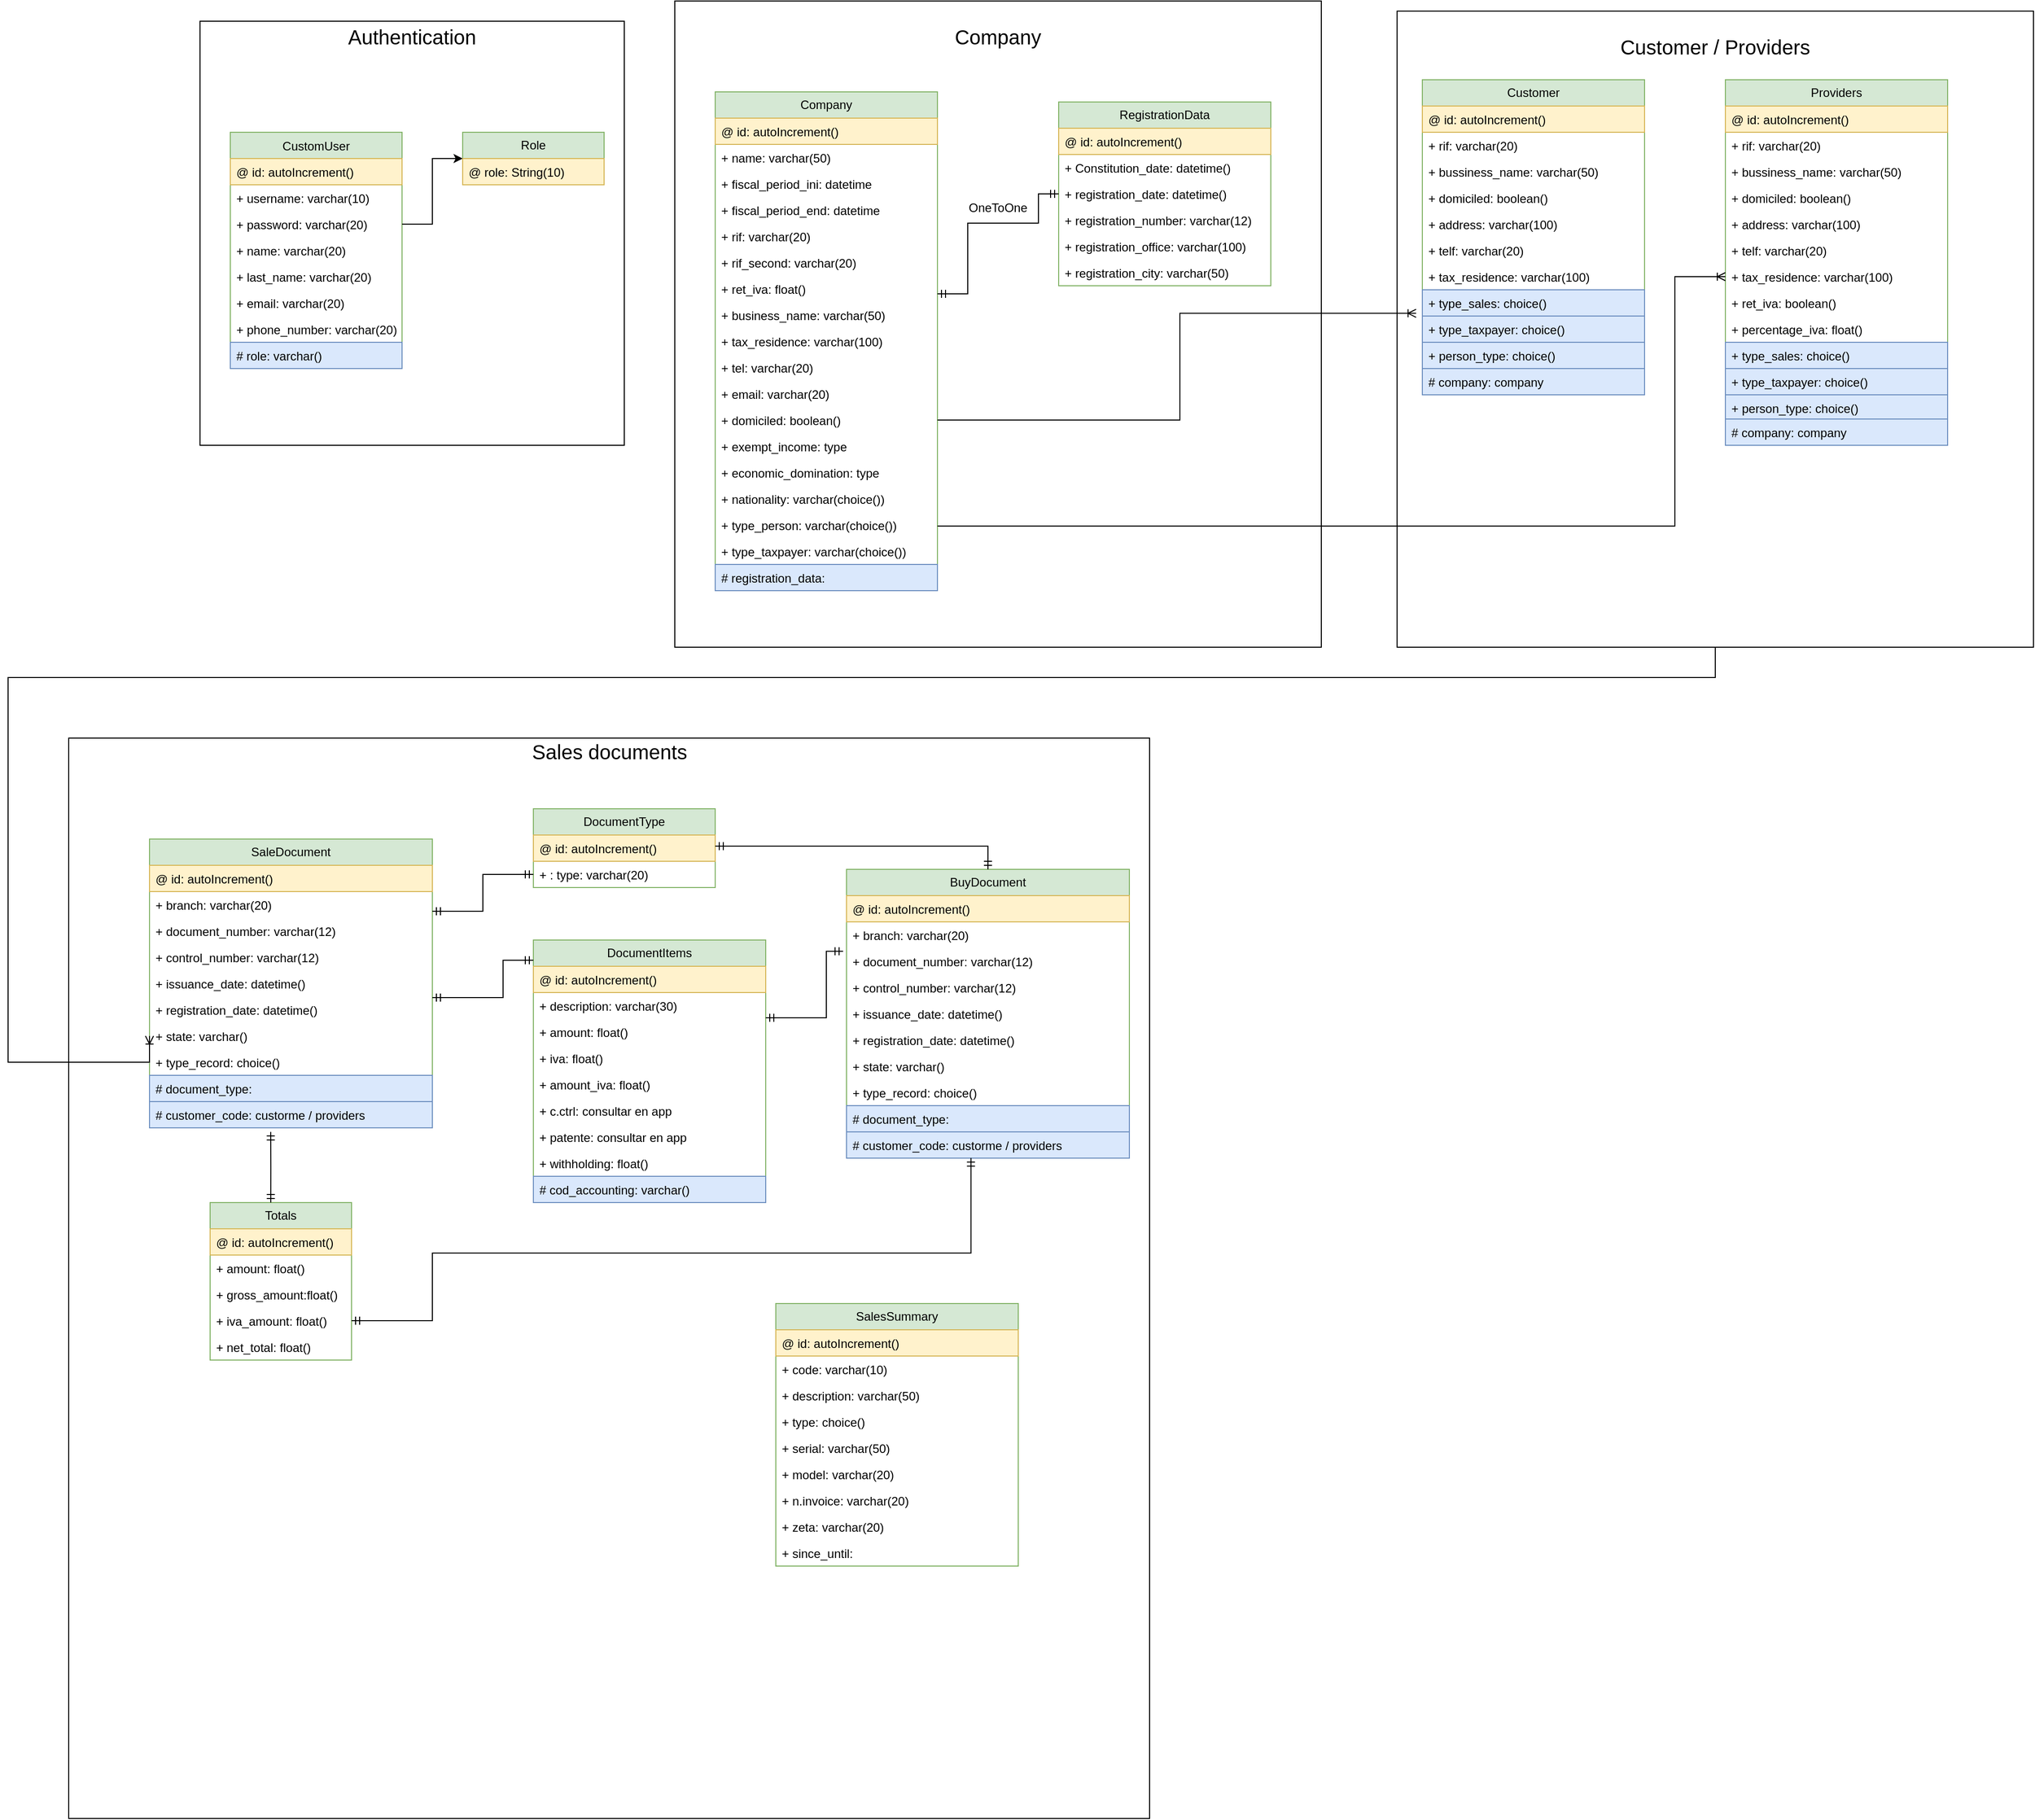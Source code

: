 <mxfile version="21.0.10" type="github">
  <diagram name="Página-1" id="oyr48hVxfsf2USA6J1Er">
    <mxGraphModel dx="3134" dy="1819" grid="1" gridSize="10" guides="1" tooltips="1" connect="1" arrows="1" fold="1" page="1" pageScale="1" pageWidth="1920" pageHeight="1200" math="0" shadow="0">
      <root>
        <mxCell id="0" />
        <mxCell id="1" parent="0" />
        <mxCell id="Hb3Jc71vQll2scaf4FI3-3" value="" style="whiteSpace=wrap;html=1;aspect=fixed;fillColor=none;" vertex="1" parent="1">
          <mxGeometry x="-110" y="-460" width="1070" height="1070" as="geometry" />
        </mxCell>
        <mxCell id="Sdwt9xM7wRWtMo3GWOlH-35" value="" style="whiteSpace=wrap;html=1;aspect=fixed;fillColor=none;" parent="1" vertex="1">
          <mxGeometry x="1205" y="-1180" width="630" height="630" as="geometry" />
        </mxCell>
        <mxCell id="hQVyDR556PpDulF2tMrH-12" value="" style="whiteSpace=wrap;html=1;aspect=fixed;fillColor=none;" parent="1" vertex="1">
          <mxGeometry x="20" y="-1170" width="420" height="420" as="geometry" />
        </mxCell>
        <mxCell id="Sdwt9xM7wRWtMo3GWOlH-4" value="" style="whiteSpace=wrap;html=1;aspect=fixed;fillColor=none;" parent="1" vertex="1">
          <mxGeometry x="490" y="-1190" width="640" height="640" as="geometry" />
        </mxCell>
        <mxCell id="1lsHLtuf-3C-XjcvpTAW-1" value="CustomUser" style="swimlane;fontStyle=0;childLayout=stackLayout;horizontal=1;startSize=26;fillColor=#d5e8d4;horizontalStack=0;resizeParent=1;resizeParentMax=0;resizeLast=0;collapsible=1;marginBottom=0;strokeColor=#82b366;" parent="1" vertex="1">
          <mxGeometry x="50" y="-1060" width="170" height="234" as="geometry" />
        </mxCell>
        <mxCell id="1lsHLtuf-3C-XjcvpTAW-2" value="@ id: autoIncrement()" style="text;strokeColor=#d6b656;fillColor=#fff2cc;align=left;verticalAlign=top;spacingLeft=4;spacingRight=4;overflow=hidden;rotatable=0;points=[[0,0.5],[1,0.5]];portConstraint=eastwest;" parent="1lsHLtuf-3C-XjcvpTAW-1" vertex="1">
          <mxGeometry y="26" width="170" height="26" as="geometry" />
        </mxCell>
        <mxCell id="Sdwt9xM7wRWtMo3GWOlH-49" value="+ username: varchar(10)" style="text;align=left;verticalAlign=top;spacingLeft=4;spacingRight=4;overflow=hidden;rotatable=0;points=[[0,0.5],[1,0.5]];portConstraint=eastwest;" parent="1lsHLtuf-3C-XjcvpTAW-1" vertex="1">
          <mxGeometry y="52" width="170" height="26" as="geometry" />
        </mxCell>
        <mxCell id="1lsHLtuf-3C-XjcvpTAW-3" value="+ password: varchar(20)" style="text;strokeColor=none;fillColor=none;align=left;verticalAlign=top;spacingLeft=4;spacingRight=4;overflow=hidden;rotatable=0;points=[[0,0.5],[1,0.5]];portConstraint=eastwest;" parent="1lsHLtuf-3C-XjcvpTAW-1" vertex="1">
          <mxGeometry y="78" width="170" height="26" as="geometry" />
        </mxCell>
        <mxCell id="1lsHLtuf-3C-XjcvpTAW-4" value="+ name: varchar(20)&#xa;" style="text;strokeColor=none;fillColor=none;align=left;verticalAlign=top;spacingLeft=4;spacingRight=4;overflow=hidden;rotatable=0;points=[[0,0.5],[1,0.5]];portConstraint=eastwest;" parent="1lsHLtuf-3C-XjcvpTAW-1" vertex="1">
          <mxGeometry y="104" width="170" height="26" as="geometry" />
        </mxCell>
        <mxCell id="hQVyDR556PpDulF2tMrH-1" value="+ last_name: varchar(20)&#xa;" style="text;strokeColor=none;fillColor=none;align=left;verticalAlign=top;spacingLeft=4;spacingRight=4;overflow=hidden;rotatable=0;points=[[0,0.5],[1,0.5]];portConstraint=eastwest;" parent="1lsHLtuf-3C-XjcvpTAW-1" vertex="1">
          <mxGeometry y="130" width="170" height="26" as="geometry" />
        </mxCell>
        <mxCell id="hQVyDR556PpDulF2tMrH-2" value="+ email: varchar(20)&#xa;" style="text;strokeColor=none;fillColor=none;align=left;verticalAlign=top;spacingLeft=4;spacingRight=4;overflow=hidden;rotatable=0;points=[[0,0.5],[1,0.5]];portConstraint=eastwest;" parent="1lsHLtuf-3C-XjcvpTAW-1" vertex="1">
          <mxGeometry y="156" width="170" height="26" as="geometry" />
        </mxCell>
        <mxCell id="Hb3Jc71vQll2scaf4FI3-17" value="+ phone_number: varchar(20)&#xa;" style="text;strokeColor=none;fillColor=none;align=left;verticalAlign=top;spacingLeft=4;spacingRight=4;overflow=hidden;rotatable=0;points=[[0,0.5],[1,0.5]];portConstraint=eastwest;" vertex="1" parent="1lsHLtuf-3C-XjcvpTAW-1">
          <mxGeometry y="182" width="170" height="26" as="geometry" />
        </mxCell>
        <mxCell id="hQVyDR556PpDulF2tMrH-11" value="# role: varchar()" style="text;strokeColor=#6c8ebf;fillColor=#dae8fc;align=left;verticalAlign=top;spacingLeft=4;spacingRight=4;overflow=hidden;rotatable=0;points=[[0,0.5],[1,0.5]];portConstraint=eastwest;" parent="1lsHLtuf-3C-XjcvpTAW-1" vertex="1">
          <mxGeometry y="208" width="170" height="26" as="geometry" />
        </mxCell>
        <mxCell id="hQVyDR556PpDulF2tMrH-3" value="Role" style="swimlane;fontStyle=0;childLayout=stackLayout;horizontal=1;startSize=26;fillColor=#d5e8d4;horizontalStack=0;resizeParent=1;resizeParentMax=0;resizeLast=0;collapsible=1;marginBottom=0;whiteSpace=wrap;html=1;strokeColor=#82b366;" parent="1" vertex="1">
          <mxGeometry x="280" y="-1060" width="140" height="52" as="geometry" />
        </mxCell>
        <mxCell id="hQVyDR556PpDulF2tMrH-4" value="@ role: String(10)" style="text;strokeColor=#d6b656;fillColor=#fff2cc;align=left;verticalAlign=top;spacingLeft=4;spacingRight=4;overflow=hidden;rotatable=0;points=[[0,0.5],[1,0.5]];portConstraint=eastwest;whiteSpace=wrap;html=1;" parent="hQVyDR556PpDulF2tMrH-3" vertex="1">
          <mxGeometry y="26" width="140" height="26" as="geometry" />
        </mxCell>
        <mxCell id="hQVyDR556PpDulF2tMrH-10" style="edgeStyle=orthogonalEdgeStyle;rounded=0;orthogonalLoop=1;jettySize=auto;html=1;exitX=1;exitY=0.5;exitDx=0;exitDy=0;entryX=0;entryY=0.5;entryDx=0;entryDy=0;" parent="1" source="1lsHLtuf-3C-XjcvpTAW-3" target="hQVyDR556PpDulF2tMrH-3" edge="1">
          <mxGeometry relative="1" as="geometry" />
        </mxCell>
        <mxCell id="hQVyDR556PpDulF2tMrH-13" value="Authentication" style="text;html=1;strokeColor=none;fillColor=none;align=center;verticalAlign=middle;whiteSpace=wrap;rounded=0;fontSize=20;" parent="1" vertex="1">
          <mxGeometry x="200" y="-1170" width="60" height="30" as="geometry" />
        </mxCell>
        <mxCell id="hQVyDR556PpDulF2tMrH-14" value="Company" style="swimlane;fontStyle=0;childLayout=stackLayout;horizontal=1;startSize=26;fillColor=#d5e8d4;horizontalStack=0;resizeParent=1;resizeParentMax=0;resizeLast=0;collapsible=1;marginBottom=0;whiteSpace=wrap;html=1;strokeColor=#82b366;" parent="1" vertex="1">
          <mxGeometry x="530" y="-1100" width="220" height="494" as="geometry" />
        </mxCell>
        <mxCell id="hQVyDR556PpDulF2tMrH-15" value="@ id: autoIncrement()" style="text;strokeColor=#d6b656;fillColor=#fff2cc;align=left;verticalAlign=top;spacingLeft=4;spacingRight=4;overflow=hidden;rotatable=0;points=[[0,0.5],[1,0.5]];portConstraint=eastwest;whiteSpace=wrap;html=1;" parent="hQVyDR556PpDulF2tMrH-14" vertex="1">
          <mxGeometry y="26" width="220" height="26" as="geometry" />
        </mxCell>
        <mxCell id="hQVyDR556PpDulF2tMrH-16" value="+ name:&amp;nbsp;varchar(50)" style="text;strokeColor=none;fillColor=none;align=left;verticalAlign=top;spacingLeft=4;spacingRight=4;overflow=hidden;rotatable=0;points=[[0,0.5],[1,0.5]];portConstraint=eastwest;whiteSpace=wrap;html=1;" parent="hQVyDR556PpDulF2tMrH-14" vertex="1">
          <mxGeometry y="52" width="220" height="26" as="geometry" />
        </mxCell>
        <mxCell id="hQVyDR556PpDulF2tMrH-17" value="+ fiscal_period_ini: datetime" style="text;strokeColor=none;fillColor=none;align=left;verticalAlign=top;spacingLeft=4;spacingRight=4;overflow=hidden;rotatable=0;points=[[0,0.5],[1,0.5]];portConstraint=eastwest;whiteSpace=wrap;html=1;" parent="hQVyDR556PpDulF2tMrH-14" vertex="1">
          <mxGeometry y="78" width="220" height="26" as="geometry" />
        </mxCell>
        <mxCell id="hQVyDR556PpDulF2tMrH-18" value="+ fiscal_period_end: datetime" style="text;strokeColor=none;fillColor=none;align=left;verticalAlign=top;spacingLeft=4;spacingRight=4;overflow=hidden;rotatable=0;points=[[0,0.5],[1,0.5]];portConstraint=eastwest;whiteSpace=wrap;html=1;" parent="hQVyDR556PpDulF2tMrH-14" vertex="1">
          <mxGeometry y="104" width="220" height="26" as="geometry" />
        </mxCell>
        <mxCell id="hQVyDR556PpDulF2tMrH-19" value="+ rif:&amp;nbsp;varchar(20)" style="text;strokeColor=none;fillColor=none;align=left;verticalAlign=top;spacingLeft=4;spacingRight=4;overflow=hidden;rotatable=0;points=[[0,0.5],[1,0.5]];portConstraint=eastwest;whiteSpace=wrap;html=1;" parent="hQVyDR556PpDulF2tMrH-14" vertex="1">
          <mxGeometry y="130" width="220" height="26" as="geometry" />
        </mxCell>
        <mxCell id="hQVyDR556PpDulF2tMrH-20" value="+ rif_second:&amp;nbsp;varchar(20)" style="text;strokeColor=none;fillColor=none;align=left;verticalAlign=top;spacingLeft=4;spacingRight=4;overflow=hidden;rotatable=0;points=[[0,0.5],[1,0.5]];portConstraint=eastwest;whiteSpace=wrap;html=1;" parent="hQVyDR556PpDulF2tMrH-14" vertex="1">
          <mxGeometry y="156" width="220" height="26" as="geometry" />
        </mxCell>
        <mxCell id="hQVyDR556PpDulF2tMrH-23" value="+ ret_iva: float()" style="text;strokeColor=none;fillColor=none;align=left;verticalAlign=top;spacingLeft=4;spacingRight=4;overflow=hidden;rotatable=0;points=[[0,0.5],[1,0.5]];portConstraint=eastwest;whiteSpace=wrap;html=1;" parent="hQVyDR556PpDulF2tMrH-14" vertex="1">
          <mxGeometry y="182" width="220" height="26" as="geometry" />
        </mxCell>
        <mxCell id="hQVyDR556PpDulF2tMrH-24" value="+ business_name:&amp;nbsp;varchar(50)" style="text;strokeColor=none;fillColor=none;align=left;verticalAlign=top;spacingLeft=4;spacingRight=4;overflow=hidden;rotatable=0;points=[[0,0.5],[1,0.5]];portConstraint=eastwest;whiteSpace=wrap;html=1;" parent="hQVyDR556PpDulF2tMrH-14" vertex="1">
          <mxGeometry y="208" width="220" height="26" as="geometry" />
        </mxCell>
        <mxCell id="hQVyDR556PpDulF2tMrH-25" value="+ tax_residence:&amp;nbsp;varchar(100)" style="text;strokeColor=none;fillColor=none;align=left;verticalAlign=top;spacingLeft=4;spacingRight=4;overflow=hidden;rotatable=0;points=[[0,0.5],[1,0.5]];portConstraint=eastwest;whiteSpace=wrap;html=1;" parent="hQVyDR556PpDulF2tMrH-14" vertex="1">
          <mxGeometry y="234" width="220" height="26" as="geometry" />
        </mxCell>
        <mxCell id="hQVyDR556PpDulF2tMrH-26" value="+ tel:&amp;nbsp;varchar(20)" style="text;strokeColor=none;fillColor=none;align=left;verticalAlign=top;spacingLeft=4;spacingRight=4;overflow=hidden;rotatable=0;points=[[0,0.5],[1,0.5]];portConstraint=eastwest;whiteSpace=wrap;html=1;" parent="hQVyDR556PpDulF2tMrH-14" vertex="1">
          <mxGeometry y="260" width="220" height="26" as="geometry" />
        </mxCell>
        <mxCell id="hQVyDR556PpDulF2tMrH-27" value="+ email:&amp;nbsp;varchar(20)" style="text;strokeColor=none;fillColor=none;align=left;verticalAlign=top;spacingLeft=4;spacingRight=4;overflow=hidden;rotatable=0;points=[[0,0.5],[1,0.5]];portConstraint=eastwest;whiteSpace=wrap;html=1;" parent="hQVyDR556PpDulF2tMrH-14" vertex="1">
          <mxGeometry y="286" width="220" height="26" as="geometry" />
        </mxCell>
        <mxCell id="hQVyDR556PpDulF2tMrH-28" value="+ domiciled: boolean()" style="text;strokeColor=none;fillColor=none;align=left;verticalAlign=top;spacingLeft=4;spacingRight=4;overflow=hidden;rotatable=0;points=[[0,0.5],[1,0.5]];portConstraint=eastwest;whiteSpace=wrap;html=1;" parent="hQVyDR556PpDulF2tMrH-14" vertex="1">
          <mxGeometry y="312" width="220" height="26" as="geometry" />
        </mxCell>
        <mxCell id="hQVyDR556PpDulF2tMrH-30" value="+ exempt_income: type" style="text;strokeColor=none;fillColor=none;align=left;verticalAlign=top;spacingLeft=4;spacingRight=4;overflow=hidden;rotatable=0;points=[[0,0.5],[1,0.5]];portConstraint=eastwest;whiteSpace=wrap;html=1;" parent="hQVyDR556PpDulF2tMrH-14" vertex="1">
          <mxGeometry y="338" width="220" height="26" as="geometry" />
        </mxCell>
        <mxCell id="hQVyDR556PpDulF2tMrH-31" value="+ economic_domination: type" style="text;strokeColor=none;fillColor=none;align=left;verticalAlign=top;spacingLeft=4;spacingRight=4;overflow=hidden;rotatable=0;points=[[0,0.5],[1,0.5]];portConstraint=eastwest;whiteSpace=wrap;html=1;" parent="hQVyDR556PpDulF2tMrH-14" vertex="1">
          <mxGeometry y="364" width="220" height="26" as="geometry" />
        </mxCell>
        <mxCell id="hQVyDR556PpDulF2tMrH-29" value="+ nationality: varchar(choice())" style="text;strokeColor=none;fillColor=none;align=left;verticalAlign=top;spacingLeft=4;spacingRight=4;overflow=hidden;rotatable=0;points=[[0,0.5],[1,0.5]];portConstraint=eastwest;whiteSpace=wrap;html=1;" parent="hQVyDR556PpDulF2tMrH-14" vertex="1">
          <mxGeometry y="390" width="220" height="26" as="geometry" />
        </mxCell>
        <mxCell id="hQVyDR556PpDulF2tMrH-21" value="+ type_person: varchar(choice())" style="text;align=left;verticalAlign=top;spacingLeft=4;spacingRight=4;overflow=hidden;rotatable=0;points=[[0,0.5],[1,0.5]];portConstraint=eastwest;whiteSpace=wrap;html=1;" parent="hQVyDR556PpDulF2tMrH-14" vertex="1">
          <mxGeometry y="416" width="220" height="26" as="geometry" />
        </mxCell>
        <mxCell id="hQVyDR556PpDulF2tMrH-22" value="+ type_taxpayer: varchar(choice())" style="text;align=left;verticalAlign=top;spacingLeft=4;spacingRight=4;overflow=hidden;rotatable=0;points=[[0,0.5],[1,0.5]];portConstraint=eastwest;whiteSpace=wrap;html=1;" parent="hQVyDR556PpDulF2tMrH-14" vertex="1">
          <mxGeometry y="442" width="220" height="26" as="geometry" />
        </mxCell>
        <mxCell id="hQVyDR556PpDulF2tMrH-32" value="# registration_data:&amp;nbsp;" style="text;strokeColor=#6c8ebf;fillColor=#dae8fc;align=left;verticalAlign=top;spacingLeft=4;spacingRight=4;overflow=hidden;rotatable=0;points=[[0,0.5],[1,0.5]];portConstraint=eastwest;whiteSpace=wrap;html=1;" parent="hQVyDR556PpDulF2tMrH-14" vertex="1">
          <mxGeometry y="468" width="220" height="26" as="geometry" />
        </mxCell>
        <mxCell id="hQVyDR556PpDulF2tMrH-33" value="RegistrationData" style="swimlane;fontStyle=0;childLayout=stackLayout;horizontal=1;startSize=26;fillColor=#d5e8d4;horizontalStack=0;resizeParent=1;resizeParentMax=0;resizeLast=0;collapsible=1;marginBottom=0;whiteSpace=wrap;html=1;strokeColor=#82b366;" parent="1" vertex="1">
          <mxGeometry x="870" y="-1090" width="210" height="182" as="geometry" />
        </mxCell>
        <mxCell id="hQVyDR556PpDulF2tMrH-34" value="@ id: autoIncrement()" style="text;strokeColor=#d6b656;fillColor=#fff2cc;align=left;verticalAlign=top;spacingLeft=4;spacingRight=4;overflow=hidden;rotatable=0;points=[[0,0.5],[1,0.5]];portConstraint=eastwest;whiteSpace=wrap;html=1;" parent="hQVyDR556PpDulF2tMrH-33" vertex="1">
          <mxGeometry y="26" width="210" height="26" as="geometry" />
        </mxCell>
        <mxCell id="hQVyDR556PpDulF2tMrH-35" value="+ Constitution_date: datetime()" style="text;strokeColor=none;fillColor=none;align=left;verticalAlign=top;spacingLeft=4;spacingRight=4;overflow=hidden;rotatable=0;points=[[0,0.5],[1,0.5]];portConstraint=eastwest;whiteSpace=wrap;html=1;" parent="hQVyDR556PpDulF2tMrH-33" vertex="1">
          <mxGeometry y="52" width="210" height="26" as="geometry" />
        </mxCell>
        <mxCell id="hQVyDR556PpDulF2tMrH-36" value="+ registration_date: datetime()" style="text;strokeColor=none;fillColor=none;align=left;verticalAlign=top;spacingLeft=4;spacingRight=4;overflow=hidden;rotatable=0;points=[[0,0.5],[1,0.5]];portConstraint=eastwest;whiteSpace=wrap;html=1;" parent="hQVyDR556PpDulF2tMrH-33" vertex="1">
          <mxGeometry y="78" width="210" height="26" as="geometry" />
        </mxCell>
        <mxCell id="Sdwt9xM7wRWtMo3GWOlH-1" value="+ registration_number:&amp;nbsp;varchar(12)" style="text;strokeColor=none;fillColor=none;align=left;verticalAlign=top;spacingLeft=4;spacingRight=4;overflow=hidden;rotatable=0;points=[[0,0.5],[1,0.5]];portConstraint=eastwest;whiteSpace=wrap;html=1;" parent="hQVyDR556PpDulF2tMrH-33" vertex="1">
          <mxGeometry y="104" width="210" height="26" as="geometry" />
        </mxCell>
        <mxCell id="Sdwt9xM7wRWtMo3GWOlH-2" value="+ registration_office:&amp;nbsp;varchar(100)" style="text;strokeColor=none;fillColor=none;align=left;verticalAlign=top;spacingLeft=4;spacingRight=4;overflow=hidden;rotatable=0;points=[[0,0.5],[1,0.5]];portConstraint=eastwest;whiteSpace=wrap;html=1;" parent="hQVyDR556PpDulF2tMrH-33" vertex="1">
          <mxGeometry y="130" width="210" height="26" as="geometry" />
        </mxCell>
        <mxCell id="Sdwt9xM7wRWtMo3GWOlH-3" value="+ registration_city:&amp;nbsp;varchar(50)" style="text;strokeColor=none;fillColor=none;align=left;verticalAlign=top;spacingLeft=4;spacingRight=4;overflow=hidden;rotatable=0;points=[[0,0.5],[1,0.5]];portConstraint=eastwest;whiteSpace=wrap;html=1;" parent="hQVyDR556PpDulF2tMrH-33" vertex="1">
          <mxGeometry y="156" width="210" height="26" as="geometry" />
        </mxCell>
        <mxCell id="hQVyDR556PpDulF2tMrH-38" value="OneToOne" style="text;html=1;strokeColor=none;fillColor=none;align=center;verticalAlign=middle;whiteSpace=wrap;rounded=0;" parent="1" vertex="1">
          <mxGeometry x="780" y="-1000" width="60" height="30" as="geometry" />
        </mxCell>
        <mxCell id="Sdwt9xM7wRWtMo3GWOlH-5" value="Company" style="text;html=1;strokeColor=none;fillColor=none;align=center;verticalAlign=middle;whiteSpace=wrap;rounded=0;fontSize=20;" parent="1" vertex="1">
          <mxGeometry x="780" y="-1170" width="60" height="30" as="geometry" />
        </mxCell>
        <mxCell id="Sdwt9xM7wRWtMo3GWOlH-6" value="Customer" style="swimlane;fontStyle=0;childLayout=stackLayout;horizontal=1;startSize=26;fillColor=#d5e8d4;horizontalStack=0;resizeParent=1;resizeParentMax=0;resizeLast=0;collapsible=1;marginBottom=0;whiteSpace=wrap;html=1;strokeColor=#82b366;" parent="1" vertex="1">
          <mxGeometry x="1230" y="-1112" width="220" height="312" as="geometry" />
        </mxCell>
        <mxCell id="Sdwt9xM7wRWtMo3GWOlH-7" value="@ id: autoIncrement()" style="text;strokeColor=#d6b656;fillColor=#fff2cc;align=left;verticalAlign=top;spacingLeft=4;spacingRight=4;overflow=hidden;rotatable=0;points=[[0,0.5],[1,0.5]];portConstraint=eastwest;whiteSpace=wrap;html=1;" parent="Sdwt9xM7wRWtMo3GWOlH-6" vertex="1">
          <mxGeometry y="26" width="220" height="26" as="geometry" />
        </mxCell>
        <mxCell id="Sdwt9xM7wRWtMo3GWOlH-8" value="+ rif:&amp;nbsp;varchar(20)" style="text;strokeColor=none;fillColor=none;align=left;verticalAlign=top;spacingLeft=4;spacingRight=4;overflow=hidden;rotatable=0;points=[[0,0.5],[1,0.5]];portConstraint=eastwest;whiteSpace=wrap;html=1;" parent="Sdwt9xM7wRWtMo3GWOlH-6" vertex="1">
          <mxGeometry y="52" width="220" height="26" as="geometry" />
        </mxCell>
        <mxCell id="Sdwt9xM7wRWtMo3GWOlH-9" value="+ bussiness_name:&amp;nbsp;varchar(50)" style="text;strokeColor=none;fillColor=none;align=left;verticalAlign=top;spacingLeft=4;spacingRight=4;overflow=hidden;rotatable=0;points=[[0,0.5],[1,0.5]];portConstraint=eastwest;whiteSpace=wrap;html=1;" parent="Sdwt9xM7wRWtMo3GWOlH-6" vertex="1">
          <mxGeometry y="78" width="220" height="26" as="geometry" />
        </mxCell>
        <mxCell id="Sdwt9xM7wRWtMo3GWOlH-10" value="+ domiciled: boolean()" style="text;strokeColor=none;fillColor=none;align=left;verticalAlign=top;spacingLeft=4;spacingRight=4;overflow=hidden;rotatable=0;points=[[0,0.5],[1,0.5]];portConstraint=eastwest;whiteSpace=wrap;html=1;" parent="Sdwt9xM7wRWtMo3GWOlH-6" vertex="1">
          <mxGeometry y="104" width="220" height="26" as="geometry" />
        </mxCell>
        <mxCell id="Sdwt9xM7wRWtMo3GWOlH-14" value="+ address:&amp;nbsp;varchar(100)" style="text;strokeColor=none;fillColor=none;align=left;verticalAlign=top;spacingLeft=4;spacingRight=4;overflow=hidden;rotatable=0;points=[[0,0.5],[1,0.5]];portConstraint=eastwest;whiteSpace=wrap;html=1;" parent="Sdwt9xM7wRWtMo3GWOlH-6" vertex="1">
          <mxGeometry y="130" width="220" height="26" as="geometry" />
        </mxCell>
        <mxCell id="Sdwt9xM7wRWtMo3GWOlH-15" value="+ telf:&amp;nbsp;varchar(20)" style="text;strokeColor=none;fillColor=none;align=left;verticalAlign=top;spacingLeft=4;spacingRight=4;overflow=hidden;rotatable=0;points=[[0,0.5],[1,0.5]];portConstraint=eastwest;whiteSpace=wrap;html=1;" parent="Sdwt9xM7wRWtMo3GWOlH-6" vertex="1">
          <mxGeometry y="156" width="220" height="26" as="geometry" />
        </mxCell>
        <mxCell id="Sdwt9xM7wRWtMo3GWOlH-16" value="+ tax_residence:&amp;nbsp;varchar(100)" style="text;strokeColor=none;fillColor=none;align=left;verticalAlign=top;spacingLeft=4;spacingRight=4;overflow=hidden;rotatable=0;points=[[0,0.5],[1,0.5]];portConstraint=eastwest;whiteSpace=wrap;html=1;" parent="Sdwt9xM7wRWtMo3GWOlH-6" vertex="1">
          <mxGeometry y="182" width="220" height="26" as="geometry" />
        </mxCell>
        <mxCell id="Sdwt9xM7wRWtMo3GWOlH-13" value="+ type_sales: choice()" style="text;strokeColor=#6c8ebf;fillColor=#dae8fc;align=left;verticalAlign=top;spacingLeft=4;spacingRight=4;overflow=hidden;rotatable=0;points=[[0,0.5],[1,0.5]];portConstraint=eastwest;whiteSpace=wrap;html=1;" parent="Sdwt9xM7wRWtMo3GWOlH-6" vertex="1">
          <mxGeometry y="208" width="220" height="26" as="geometry" />
        </mxCell>
        <mxCell id="Sdwt9xM7wRWtMo3GWOlH-12" value="+ type_taxpayer: choice()" style="text;strokeColor=#6c8ebf;fillColor=#dae8fc;align=left;verticalAlign=top;spacingLeft=4;spacingRight=4;overflow=hidden;rotatable=0;points=[[0,0.5],[1,0.5]];portConstraint=eastwest;whiteSpace=wrap;html=1;" parent="Sdwt9xM7wRWtMo3GWOlH-6" vertex="1">
          <mxGeometry y="234" width="220" height="26" as="geometry" />
        </mxCell>
        <mxCell id="Sdwt9xM7wRWtMo3GWOlH-11" value="+ person_type: choice()" style="text;strokeColor=#6c8ebf;fillColor=#dae8fc;align=left;verticalAlign=top;spacingLeft=4;spacingRight=4;overflow=hidden;rotatable=0;points=[[0,0.5],[1,0.5]];portConstraint=eastwest;whiteSpace=wrap;html=1;" parent="Sdwt9xM7wRWtMo3GWOlH-6" vertex="1">
          <mxGeometry y="260" width="220" height="26" as="geometry" />
        </mxCell>
        <mxCell id="Hb3Jc71vQll2scaf4FI3-18" value="# company: company" style="text;strokeColor=#6c8ebf;fillColor=#dae8fc;align=left;verticalAlign=top;spacingLeft=4;spacingRight=4;overflow=hidden;rotatable=0;points=[[0,0.5],[1,0.5]];portConstraint=eastwest;whiteSpace=wrap;html=1;" vertex="1" parent="Sdwt9xM7wRWtMo3GWOlH-6">
          <mxGeometry y="286" width="220" height="26" as="geometry" />
        </mxCell>
        <mxCell id="Sdwt9xM7wRWtMo3GWOlH-18" value="" style="edgeStyle=orthogonalEdgeStyle;fontSize=12;html=1;endArrow=ERoneToMany;rounded=0;entryX=-0.028;entryY=-0.104;entryDx=0;entryDy=0;entryPerimeter=0;exitX=1;exitY=0.5;exitDx=0;exitDy=0;" parent="1" target="Sdwt9xM7wRWtMo3GWOlH-12" edge="1" source="hQVyDR556PpDulF2tMrH-28">
          <mxGeometry width="100" height="100" relative="1" as="geometry">
            <mxPoint x="800" y="-750" as="sourcePoint" />
            <mxPoint x="1310" y="-920" as="targetPoint" />
            <Array as="points" />
          </mxGeometry>
        </mxCell>
        <mxCell id="Sdwt9xM7wRWtMo3GWOlH-19" value="Providers" style="swimlane;fontStyle=0;childLayout=stackLayout;horizontal=1;startSize=26;fillColor=#d5e8d4;horizontalStack=0;resizeParent=1;resizeParentMax=0;resizeLast=0;collapsible=1;marginBottom=0;whiteSpace=wrap;html=1;strokeColor=#82b366;" parent="1" vertex="1">
          <mxGeometry x="1530" y="-1112" width="220" height="338" as="geometry" />
        </mxCell>
        <mxCell id="Sdwt9xM7wRWtMo3GWOlH-20" value="@ id: autoIncrement()" style="text;strokeColor=#d6b656;fillColor=#fff2cc;align=left;verticalAlign=top;spacingLeft=4;spacingRight=4;overflow=hidden;rotatable=0;points=[[0,0.5],[1,0.5]];portConstraint=eastwest;whiteSpace=wrap;html=1;" parent="Sdwt9xM7wRWtMo3GWOlH-19" vertex="1">
          <mxGeometry y="26" width="220" height="26" as="geometry" />
        </mxCell>
        <mxCell id="Sdwt9xM7wRWtMo3GWOlH-21" value="+ rif:&amp;nbsp;varchar(20)" style="text;strokeColor=none;fillColor=none;align=left;verticalAlign=top;spacingLeft=4;spacingRight=4;overflow=hidden;rotatable=0;points=[[0,0.5],[1,0.5]];portConstraint=eastwest;whiteSpace=wrap;html=1;" parent="Sdwt9xM7wRWtMo3GWOlH-19" vertex="1">
          <mxGeometry y="52" width="220" height="26" as="geometry" />
        </mxCell>
        <mxCell id="Sdwt9xM7wRWtMo3GWOlH-22" value="+ bussiness_name:&amp;nbsp;varchar(50)" style="text;strokeColor=none;fillColor=none;align=left;verticalAlign=top;spacingLeft=4;spacingRight=4;overflow=hidden;rotatable=0;points=[[0,0.5],[1,0.5]];portConstraint=eastwest;whiteSpace=wrap;html=1;" parent="Sdwt9xM7wRWtMo3GWOlH-19" vertex="1">
          <mxGeometry y="78" width="220" height="26" as="geometry" />
        </mxCell>
        <mxCell id="Sdwt9xM7wRWtMo3GWOlH-23" value="+ domiciled: boolean()" style="text;strokeColor=none;fillColor=none;align=left;verticalAlign=top;spacingLeft=4;spacingRight=4;overflow=hidden;rotatable=0;points=[[0,0.5],[1,0.5]];portConstraint=eastwest;whiteSpace=wrap;html=1;" parent="Sdwt9xM7wRWtMo3GWOlH-19" vertex="1">
          <mxGeometry y="104" width="220" height="26" as="geometry" />
        </mxCell>
        <mxCell id="Sdwt9xM7wRWtMo3GWOlH-24" value="+ address:&amp;nbsp;varchar(100)" style="text;strokeColor=none;fillColor=none;align=left;verticalAlign=top;spacingLeft=4;spacingRight=4;overflow=hidden;rotatable=0;points=[[0,0.5],[1,0.5]];portConstraint=eastwest;whiteSpace=wrap;html=1;" parent="Sdwt9xM7wRWtMo3GWOlH-19" vertex="1">
          <mxGeometry y="130" width="220" height="26" as="geometry" />
        </mxCell>
        <mxCell id="Sdwt9xM7wRWtMo3GWOlH-25" value="+ telf:&amp;nbsp;varchar(20)" style="text;strokeColor=none;fillColor=none;align=left;verticalAlign=top;spacingLeft=4;spacingRight=4;overflow=hidden;rotatable=0;points=[[0,0.5],[1,0.5]];portConstraint=eastwest;whiteSpace=wrap;html=1;" parent="Sdwt9xM7wRWtMo3GWOlH-19" vertex="1">
          <mxGeometry y="156" width="220" height="26" as="geometry" />
        </mxCell>
        <mxCell id="Sdwt9xM7wRWtMo3GWOlH-26" value="+ tax_residence:&amp;nbsp;varchar(100)" style="text;strokeColor=none;fillColor=none;align=left;verticalAlign=top;spacingLeft=4;spacingRight=4;overflow=hidden;rotatable=0;points=[[0,0.5],[1,0.5]];portConstraint=eastwest;whiteSpace=wrap;html=1;" parent="Sdwt9xM7wRWtMo3GWOlH-19" vertex="1">
          <mxGeometry y="182" width="220" height="26" as="geometry" />
        </mxCell>
        <mxCell id="Sdwt9xM7wRWtMo3GWOlH-32" value="+ ret_iva: boolean()" style="text;strokeColor=none;fillColor=none;align=left;verticalAlign=top;spacingLeft=4;spacingRight=4;overflow=hidden;rotatable=0;points=[[0,0.5],[1,0.5]];portConstraint=eastwest;whiteSpace=wrap;html=1;" parent="Sdwt9xM7wRWtMo3GWOlH-19" vertex="1">
          <mxGeometry y="208" width="220" height="26" as="geometry" />
        </mxCell>
        <mxCell id="Sdwt9xM7wRWtMo3GWOlH-33" value="+ percentage_iva: float()" style="text;strokeColor=none;fillColor=none;align=left;verticalAlign=top;spacingLeft=4;spacingRight=4;overflow=hidden;rotatable=0;points=[[0,0.5],[1,0.5]];portConstraint=eastwest;whiteSpace=wrap;html=1;" parent="Sdwt9xM7wRWtMo3GWOlH-19" vertex="1">
          <mxGeometry y="234" width="220" height="26" as="geometry" />
        </mxCell>
        <mxCell id="Sdwt9xM7wRWtMo3GWOlH-27" value="+ type_sales: choice()" style="text;strokeColor=#6c8ebf;fillColor=#dae8fc;align=left;verticalAlign=top;spacingLeft=4;spacingRight=4;overflow=hidden;rotatable=0;points=[[0,0.5],[1,0.5]];portConstraint=eastwest;whiteSpace=wrap;html=1;" parent="Sdwt9xM7wRWtMo3GWOlH-19" vertex="1">
          <mxGeometry y="260" width="220" height="26" as="geometry" />
        </mxCell>
        <mxCell id="Sdwt9xM7wRWtMo3GWOlH-28" value="+ type_taxpayer: choice()" style="text;strokeColor=#6c8ebf;fillColor=#dae8fc;align=left;verticalAlign=top;spacingLeft=4;spacingRight=4;overflow=hidden;rotatable=0;points=[[0,0.5],[1,0.5]];portConstraint=eastwest;whiteSpace=wrap;html=1;" parent="Sdwt9xM7wRWtMo3GWOlH-19" vertex="1">
          <mxGeometry y="286" width="220" height="26" as="geometry" />
        </mxCell>
        <mxCell id="Sdwt9xM7wRWtMo3GWOlH-29" value="+ person_type: choice()" style="text;strokeColor=#6c8ebf;fillColor=#dae8fc;align=left;verticalAlign=top;spacingLeft=4;spacingRight=4;overflow=hidden;rotatable=0;points=[[0,0.5],[1,0.5]];portConstraint=eastwest;whiteSpace=wrap;html=1;" parent="Sdwt9xM7wRWtMo3GWOlH-19" vertex="1">
          <mxGeometry y="312" width="220" height="26" as="geometry" />
        </mxCell>
        <mxCell id="Sdwt9xM7wRWtMo3GWOlH-30" value="" style="edgeStyle=orthogonalEdgeStyle;fontSize=12;html=1;endArrow=ERmandOne;startArrow=ERmandOne;rounded=0;entryX=0;entryY=0.5;entryDx=0;entryDy=0;exitX=1;exitY=0.692;exitDx=0;exitDy=0;exitPerimeter=0;" parent="1" target="hQVyDR556PpDulF2tMrH-36" edge="1" source="hQVyDR556PpDulF2tMrH-23">
          <mxGeometry width="100" height="100" relative="1" as="geometry">
            <mxPoint x="760" y="-900" as="sourcePoint" />
            <mxPoint x="820" y="-1000" as="targetPoint" />
            <Array as="points">
              <mxPoint x="780" y="-900" />
              <mxPoint x="780" y="-970" />
              <mxPoint x="850" y="-970" />
              <mxPoint x="850" y="-999" />
            </Array>
          </mxGeometry>
        </mxCell>
        <mxCell id="Sdwt9xM7wRWtMo3GWOlH-31" value="" style="edgeStyle=orthogonalEdgeStyle;fontSize=12;html=1;endArrow=ERoneToMany;rounded=0;entryX=0;entryY=0.5;entryDx=0;entryDy=0;" parent="1" target="Sdwt9xM7wRWtMo3GWOlH-26" edge="1">
          <mxGeometry width="100" height="100" relative="1" as="geometry">
            <mxPoint x="750" y="-670" as="sourcePoint" />
            <mxPoint x="830" y="-780" as="targetPoint" />
            <Array as="points">
              <mxPoint x="1480" y="-670" />
              <mxPoint x="1480" y="-917" />
            </Array>
          </mxGeometry>
        </mxCell>
        <mxCell id="Sdwt9xM7wRWtMo3GWOlH-37" value="Customer / Providers" style="text;html=1;strokeColor=none;fillColor=none;align=center;verticalAlign=middle;whiteSpace=wrap;rounded=0;fontSize=20;" parent="1" vertex="1">
          <mxGeometry x="1385" y="-1160" width="270" height="30" as="geometry" />
        </mxCell>
        <mxCell id="Sdwt9xM7wRWtMo3GWOlH-38" value="SaleDocument" style="swimlane;fontStyle=0;childLayout=stackLayout;horizontal=1;startSize=26;fillColor=#d5e8d4;horizontalStack=0;resizeParent=1;resizeParentMax=0;resizeLast=0;collapsible=1;marginBottom=0;whiteSpace=wrap;html=1;strokeColor=#82b366;" parent="1" vertex="1">
          <mxGeometry x="-30" y="-360" width="280" height="286" as="geometry" />
        </mxCell>
        <mxCell id="Sdwt9xM7wRWtMo3GWOlH-39" value="@ id: autoIncrement()" style="text;strokeColor=#d6b656;fillColor=#fff2cc;align=left;verticalAlign=top;spacingLeft=4;spacingRight=4;overflow=hidden;rotatable=0;points=[[0,0.5],[1,0.5]];portConstraint=eastwest;whiteSpace=wrap;html=1;" parent="Sdwt9xM7wRWtMo3GWOlH-38" vertex="1">
          <mxGeometry y="26" width="280" height="26" as="geometry" />
        </mxCell>
        <mxCell id="Sdwt9xM7wRWtMo3GWOlH-41" value="+ branch: varchar(20)" style="text;strokeColor=none;fillColor=none;align=left;verticalAlign=top;spacingLeft=4;spacingRight=4;overflow=hidden;rotatable=0;points=[[0,0.5],[1,0.5]];portConstraint=eastwest;whiteSpace=wrap;html=1;" parent="Sdwt9xM7wRWtMo3GWOlH-38" vertex="1">
          <mxGeometry y="52" width="280" height="26" as="geometry" />
        </mxCell>
        <mxCell id="Sdwt9xM7wRWtMo3GWOlH-42" value="+ document_number: varchar(12)" style="text;strokeColor=none;fillColor=none;align=left;verticalAlign=top;spacingLeft=4;spacingRight=4;overflow=hidden;rotatable=0;points=[[0,0.5],[1,0.5]];portConstraint=eastwest;whiteSpace=wrap;html=1;" parent="Sdwt9xM7wRWtMo3GWOlH-38" vertex="1">
          <mxGeometry y="78" width="280" height="26" as="geometry" />
        </mxCell>
        <mxCell id="Sdwt9xM7wRWtMo3GWOlH-43" value="+ control_number: varchar(12)" style="text;strokeColor=none;fillColor=none;align=left;verticalAlign=top;spacingLeft=4;spacingRight=4;overflow=hidden;rotatable=0;points=[[0,0.5],[1,0.5]];portConstraint=eastwest;whiteSpace=wrap;html=1;" parent="Sdwt9xM7wRWtMo3GWOlH-38" vertex="1">
          <mxGeometry y="104" width="280" height="26" as="geometry" />
        </mxCell>
        <mxCell id="Sdwt9xM7wRWtMo3GWOlH-44" value="+ issuance_date: datetime()" style="text;strokeColor=none;fillColor=none;align=left;verticalAlign=top;spacingLeft=4;spacingRight=4;overflow=hidden;rotatable=0;points=[[0,0.5],[1,0.5]];portConstraint=eastwest;whiteSpace=wrap;html=1;" parent="Sdwt9xM7wRWtMo3GWOlH-38" vertex="1">
          <mxGeometry y="130" width="280" height="26" as="geometry" />
        </mxCell>
        <mxCell id="Sdwt9xM7wRWtMo3GWOlH-45" value="+ registration_date: datetime()" style="text;strokeColor=none;fillColor=none;align=left;verticalAlign=top;spacingLeft=4;spacingRight=4;overflow=hidden;rotatable=0;points=[[0,0.5],[1,0.5]];portConstraint=eastwest;whiteSpace=wrap;html=1;" parent="Sdwt9xM7wRWtMo3GWOlH-38" vertex="1">
          <mxGeometry y="156" width="280" height="26" as="geometry" />
        </mxCell>
        <mxCell id="Sdwt9xM7wRWtMo3GWOlH-46" value="+ state: varchar()" style="text;strokeColor=none;fillColor=none;align=left;verticalAlign=top;spacingLeft=4;spacingRight=4;overflow=hidden;rotatable=0;points=[[0,0.5],[1,0.5]];portConstraint=eastwest;whiteSpace=wrap;html=1;" parent="Sdwt9xM7wRWtMo3GWOlH-38" vertex="1">
          <mxGeometry y="182" width="280" height="26" as="geometry" />
        </mxCell>
        <mxCell id="Sdwt9xM7wRWtMo3GWOlH-48" value="+ type_record: choice()" style="text;strokeColor=none;fillColor=none;align=left;verticalAlign=top;spacingLeft=4;spacingRight=4;overflow=hidden;rotatable=0;points=[[0,0.5],[1,0.5]];portConstraint=eastwest;whiteSpace=wrap;html=1;" parent="Sdwt9xM7wRWtMo3GWOlH-38" vertex="1">
          <mxGeometry y="208" width="280" height="26" as="geometry" />
        </mxCell>
        <mxCell id="Sdwt9xM7wRWtMo3GWOlH-40" value="# document_type:&amp;nbsp;&amp;nbsp;" style="text;strokeColor=#6c8ebf;fillColor=#dae8fc;align=left;verticalAlign=top;spacingLeft=4;spacingRight=4;overflow=hidden;rotatable=0;points=[[0,0.5],[1,0.5]];portConstraint=eastwest;whiteSpace=wrap;html=1;" parent="Sdwt9xM7wRWtMo3GWOlH-38" vertex="1">
          <mxGeometry y="234" width="280" height="26" as="geometry" />
        </mxCell>
        <mxCell id="Sdwt9xM7wRWtMo3GWOlH-47" value="# customer_code: custorme / providers" style="text;strokeColor=#6c8ebf;fillColor=#dae8fc;align=left;verticalAlign=top;spacingLeft=4;spacingRight=4;overflow=hidden;rotatable=0;points=[[0,0.5],[1,0.5]];portConstraint=eastwest;whiteSpace=wrap;html=1;" parent="Sdwt9xM7wRWtMo3GWOlH-38" vertex="1">
          <mxGeometry y="260" width="280" height="26" as="geometry" />
        </mxCell>
        <mxCell id="Sdwt9xM7wRWtMo3GWOlH-54" value="DocumentType" style="swimlane;fontStyle=0;childLayout=stackLayout;horizontal=1;startSize=26;fillColor=#d5e8d4;horizontalStack=0;resizeParent=1;resizeParentMax=0;resizeLast=0;collapsible=1;marginBottom=0;whiteSpace=wrap;html=1;strokeColor=#82b366;" parent="1" vertex="1">
          <mxGeometry x="350" y="-390" width="180" height="78" as="geometry" />
        </mxCell>
        <mxCell id="Sdwt9xM7wRWtMo3GWOlH-59" value="@ id: autoIncrement()" style="text;strokeColor=#d6b656;fillColor=#fff2cc;align=left;verticalAlign=top;spacingLeft=4;spacingRight=4;overflow=hidden;rotatable=0;points=[[0,0.5],[1,0.5]];portConstraint=eastwest;whiteSpace=wrap;html=1;" parent="Sdwt9xM7wRWtMo3GWOlH-54" vertex="1">
          <mxGeometry y="26" width="180" height="26" as="geometry" />
        </mxCell>
        <mxCell id="Sdwt9xM7wRWtMo3GWOlH-58" value="+ : type: varchar(20)" style="text;strokeColor=none;fillColor=none;align=left;verticalAlign=top;spacingLeft=4;spacingRight=4;overflow=hidden;rotatable=0;points=[[0,0.5],[1,0.5]];portConstraint=eastwest;whiteSpace=wrap;html=1;" parent="Sdwt9xM7wRWtMo3GWOlH-54" vertex="1">
          <mxGeometry y="52" width="180" height="26" as="geometry" />
        </mxCell>
        <mxCell id="Sdwt9xM7wRWtMo3GWOlH-60" value="" style="edgeStyle=orthogonalEdgeStyle;fontSize=12;html=1;endArrow=ERmandOne;startArrow=ERmandOne;rounded=0;exitX=1;exitY=0.25;exitDx=0;exitDy=0;entryX=0;entryY=0.5;entryDx=0;entryDy=0;" parent="1" source="Sdwt9xM7wRWtMo3GWOlH-38" target="Sdwt9xM7wRWtMo3GWOlH-58" edge="1">
          <mxGeometry width="100" height="100" relative="1" as="geometry">
            <mxPoint x="350" y="-290" as="sourcePoint" />
            <mxPoint x="450" y="-390" as="targetPoint" />
          </mxGeometry>
        </mxCell>
        <mxCell id="HLiQ1m6jWATwoJMbq_vb-1" value="DocumentItems" style="swimlane;fontStyle=0;childLayout=stackLayout;horizontal=1;startSize=26;fillColor=#d5e8d4;horizontalStack=0;resizeParent=1;resizeParentMax=0;resizeLast=0;collapsible=1;marginBottom=0;whiteSpace=wrap;html=1;strokeColor=#82b366;" parent="1" vertex="1">
          <mxGeometry x="350" y="-260" width="230" height="260" as="geometry" />
        </mxCell>
        <mxCell id="HLiQ1m6jWATwoJMbq_vb-6" value="@ id: autoIncrement()" style="text;strokeColor=#d6b656;fillColor=#fff2cc;align=left;verticalAlign=top;spacingLeft=4;spacingRight=4;overflow=hidden;rotatable=0;points=[[0,0.5],[1,0.5]];portConstraint=eastwest;whiteSpace=wrap;html=1;" parent="HLiQ1m6jWATwoJMbq_vb-1" vertex="1">
          <mxGeometry y="26" width="230" height="26" as="geometry" />
        </mxCell>
        <mxCell id="HLiQ1m6jWATwoJMbq_vb-2" value="+ description: varchar(30)" style="text;strokeColor=none;fillColor=none;align=left;verticalAlign=top;spacingLeft=4;spacingRight=4;overflow=hidden;rotatable=0;points=[[0,0.5],[1,0.5]];portConstraint=eastwest;whiteSpace=wrap;html=1;" parent="HLiQ1m6jWATwoJMbq_vb-1" vertex="1">
          <mxGeometry y="52" width="230" height="26" as="geometry" />
        </mxCell>
        <mxCell id="HLiQ1m6jWATwoJMbq_vb-4" value="+ amount: float()" style="text;strokeColor=none;fillColor=none;align=left;verticalAlign=top;spacingLeft=4;spacingRight=4;overflow=hidden;rotatable=0;points=[[0,0.5],[1,0.5]];portConstraint=eastwest;whiteSpace=wrap;html=1;" parent="HLiQ1m6jWATwoJMbq_vb-1" vertex="1">
          <mxGeometry y="78" width="230" height="26" as="geometry" />
        </mxCell>
        <mxCell id="HLiQ1m6jWATwoJMbq_vb-7" value="+ iva: float()" style="text;strokeColor=none;fillColor=none;align=left;verticalAlign=top;spacingLeft=4;spacingRight=4;overflow=hidden;rotatable=0;points=[[0,0.5],[1,0.5]];portConstraint=eastwest;whiteSpace=wrap;html=1;" parent="HLiQ1m6jWATwoJMbq_vb-1" vertex="1">
          <mxGeometry y="104" width="230" height="26" as="geometry" />
        </mxCell>
        <mxCell id="HLiQ1m6jWATwoJMbq_vb-8" value="+ amount_iva: float()" style="text;strokeColor=none;fillColor=none;align=left;verticalAlign=top;spacingLeft=4;spacingRight=4;overflow=hidden;rotatable=0;points=[[0,0.5],[1,0.5]];portConstraint=eastwest;whiteSpace=wrap;html=1;" parent="HLiQ1m6jWATwoJMbq_vb-1" vertex="1">
          <mxGeometry y="130" width="230" height="26" as="geometry" />
        </mxCell>
        <mxCell id="HLiQ1m6jWATwoJMbq_vb-9" value="+ c.ctrl: consultar en app" style="text;strokeColor=none;fillColor=none;align=left;verticalAlign=top;spacingLeft=4;spacingRight=4;overflow=hidden;rotatable=0;points=[[0,0.5],[1,0.5]];portConstraint=eastwest;whiteSpace=wrap;html=1;" parent="HLiQ1m6jWATwoJMbq_vb-1" vertex="1">
          <mxGeometry y="156" width="230" height="26" as="geometry" />
        </mxCell>
        <mxCell id="HLiQ1m6jWATwoJMbq_vb-10" value="+ patente: consultar en app" style="text;strokeColor=none;fillColor=none;align=left;verticalAlign=top;spacingLeft=4;spacingRight=4;overflow=hidden;rotatable=0;points=[[0,0.5],[1,0.5]];portConstraint=eastwest;whiteSpace=wrap;html=1;" parent="HLiQ1m6jWATwoJMbq_vb-1" vertex="1">
          <mxGeometry y="182" width="230" height="26" as="geometry" />
        </mxCell>
        <mxCell id="HLiQ1m6jWATwoJMbq_vb-11" value="+ withholding: float()" style="text;strokeColor=none;fillColor=none;align=left;verticalAlign=top;spacingLeft=4;spacingRight=4;overflow=hidden;rotatable=0;points=[[0,0.5],[1,0.5]];portConstraint=eastwest;whiteSpace=wrap;html=1;" parent="HLiQ1m6jWATwoJMbq_vb-1" vertex="1">
          <mxGeometry y="208" width="230" height="26" as="geometry" />
        </mxCell>
        <mxCell id="HLiQ1m6jWATwoJMbq_vb-3" value="# cod_accounting: varchar()" style="text;strokeColor=#6c8ebf;fillColor=#dae8fc;align=left;verticalAlign=top;spacingLeft=4;spacingRight=4;overflow=hidden;rotatable=0;points=[[0,0.5],[1,0.5]];portConstraint=eastwest;whiteSpace=wrap;html=1;" parent="HLiQ1m6jWATwoJMbq_vb-1" vertex="1">
          <mxGeometry y="234" width="230" height="26" as="geometry" />
        </mxCell>
        <mxCell id="HLiQ1m6jWATwoJMbq_vb-5" value="" style="edgeStyle=orthogonalEdgeStyle;fontSize=12;html=1;endArrow=ERmandOne;startArrow=ERmandOne;rounded=0;exitX=1;exitY=0.25;exitDx=0;exitDy=0;entryX=0;entryY=0.5;entryDx=0;entryDy=0;" parent="1" edge="1">
          <mxGeometry width="100" height="100" relative="1" as="geometry">
            <mxPoint x="250" y="-203" as="sourcePoint" />
            <mxPoint x="350" y="-240" as="targetPoint" />
            <Array as="points">
              <mxPoint x="320" y="-203" />
              <mxPoint x="320" y="-240" />
            </Array>
          </mxGeometry>
        </mxCell>
        <mxCell id="HLiQ1m6jWATwoJMbq_vb-12" value="Totals" style="swimlane;fontStyle=0;childLayout=stackLayout;horizontal=1;startSize=26;fillColor=#d5e8d4;horizontalStack=0;resizeParent=1;resizeParentMax=0;resizeLast=0;collapsible=1;marginBottom=0;whiteSpace=wrap;html=1;strokeColor=#82b366;" parent="1" vertex="1">
          <mxGeometry x="30" width="140" height="156" as="geometry" />
        </mxCell>
        <mxCell id="HLiQ1m6jWATwoJMbq_vb-16" value="@ id: autoIncrement()" style="text;strokeColor=#d6b656;fillColor=#fff2cc;align=left;verticalAlign=top;spacingLeft=4;spacingRight=4;overflow=hidden;rotatable=0;points=[[0,0.5],[1,0.5]];portConstraint=eastwest;whiteSpace=wrap;html=1;" parent="HLiQ1m6jWATwoJMbq_vb-12" vertex="1">
          <mxGeometry y="26" width="140" height="26" as="geometry" />
        </mxCell>
        <mxCell id="HLiQ1m6jWATwoJMbq_vb-13" value="+ amount: float()" style="text;strokeColor=none;fillColor=none;align=left;verticalAlign=top;spacingLeft=4;spacingRight=4;overflow=hidden;rotatable=0;points=[[0,0.5],[1,0.5]];portConstraint=eastwest;whiteSpace=wrap;html=1;" parent="HLiQ1m6jWATwoJMbq_vb-12" vertex="1">
          <mxGeometry y="52" width="140" height="26" as="geometry" />
        </mxCell>
        <mxCell id="HLiQ1m6jWATwoJMbq_vb-14" value="+ gross_amount:float()&lt;span style=&quot;white-space: pre;&quot;&gt;	&lt;/span&gt;" style="text;strokeColor=none;fillColor=none;align=left;verticalAlign=top;spacingLeft=4;spacingRight=4;overflow=hidden;rotatable=0;points=[[0,0.5],[1,0.5]];portConstraint=eastwest;whiteSpace=wrap;html=1;" parent="HLiQ1m6jWATwoJMbq_vb-12" vertex="1">
          <mxGeometry y="78" width="140" height="26" as="geometry" />
        </mxCell>
        <mxCell id="HLiQ1m6jWATwoJMbq_vb-15" value="+ iva_amount: float()" style="text;strokeColor=none;fillColor=none;align=left;verticalAlign=top;spacingLeft=4;spacingRight=4;overflow=hidden;rotatable=0;points=[[0,0.5],[1,0.5]];portConstraint=eastwest;whiteSpace=wrap;html=1;" parent="HLiQ1m6jWATwoJMbq_vb-12" vertex="1">
          <mxGeometry y="104" width="140" height="26" as="geometry" />
        </mxCell>
        <mxCell id="Hb3Jc71vQll2scaf4FI3-1" value="+ net_total: float()" style="text;strokeColor=none;fillColor=none;align=left;verticalAlign=top;spacingLeft=4;spacingRight=4;overflow=hidden;rotatable=0;points=[[0,0.5],[1,0.5]];portConstraint=eastwest;whiteSpace=wrap;html=1;" vertex="1" parent="HLiQ1m6jWATwoJMbq_vb-12">
          <mxGeometry y="130" width="140" height="26" as="geometry" />
        </mxCell>
        <mxCell id="Hb3Jc71vQll2scaf4FI3-2" value="" style="fontSize=12;html=1;endArrow=ERmandOne;startArrow=ERmandOne;rounded=0;exitX=0.429;exitY=0;exitDx=0;exitDy=0;exitPerimeter=0;edgeStyle=orthogonalEdgeStyle;" edge="1" parent="1" source="HLiQ1m6jWATwoJMbq_vb-12">
          <mxGeometry width="100" height="100" relative="1" as="geometry">
            <mxPoint x="160" y="-40" as="sourcePoint" />
            <mxPoint x="90" y="-70" as="targetPoint" />
          </mxGeometry>
        </mxCell>
        <mxCell id="Hb3Jc71vQll2scaf4FI3-4" value="SalesSummary" style="swimlane;fontStyle=0;childLayout=stackLayout;horizontal=1;startSize=26;fillColor=#d5e8d4;horizontalStack=0;resizeParent=1;resizeParentMax=0;resizeLast=0;collapsible=1;marginBottom=0;whiteSpace=wrap;html=1;strokeColor=#82b366;" vertex="1" parent="1">
          <mxGeometry x="590" y="100" width="240" height="260" as="geometry" />
        </mxCell>
        <mxCell id="Hb3Jc71vQll2scaf4FI3-8" value="@ id: autoIncrement()" style="text;strokeColor=#d6b656;fillColor=#fff2cc;align=left;verticalAlign=top;spacingLeft=4;spacingRight=4;overflow=hidden;rotatable=0;points=[[0,0.5],[1,0.5]];portConstraint=eastwest;whiteSpace=wrap;html=1;" vertex="1" parent="Hb3Jc71vQll2scaf4FI3-4">
          <mxGeometry y="26" width="240" height="26" as="geometry" />
        </mxCell>
        <mxCell id="Hb3Jc71vQll2scaf4FI3-5" value="+ code: varchar(10)" style="text;strokeColor=none;fillColor=none;align=left;verticalAlign=top;spacingLeft=4;spacingRight=4;overflow=hidden;rotatable=0;points=[[0,0.5],[1,0.5]];portConstraint=eastwest;whiteSpace=wrap;html=1;" vertex="1" parent="Hb3Jc71vQll2scaf4FI3-4">
          <mxGeometry y="52" width="240" height="26" as="geometry" />
        </mxCell>
        <mxCell id="Hb3Jc71vQll2scaf4FI3-6" value="+ description: varchar(50)" style="text;strokeColor=none;fillColor=none;align=left;verticalAlign=top;spacingLeft=4;spacingRight=4;overflow=hidden;rotatable=0;points=[[0,0.5],[1,0.5]];portConstraint=eastwest;whiteSpace=wrap;html=1;" vertex="1" parent="Hb3Jc71vQll2scaf4FI3-4">
          <mxGeometry y="78" width="240" height="26" as="geometry" />
        </mxCell>
        <mxCell id="Hb3Jc71vQll2scaf4FI3-7" value="+ type: choice()" style="text;strokeColor=none;fillColor=none;align=left;verticalAlign=top;spacingLeft=4;spacingRight=4;overflow=hidden;rotatable=0;points=[[0,0.5],[1,0.5]];portConstraint=eastwest;whiteSpace=wrap;html=1;" vertex="1" parent="Hb3Jc71vQll2scaf4FI3-4">
          <mxGeometry y="104" width="240" height="26" as="geometry" />
        </mxCell>
        <mxCell id="Hb3Jc71vQll2scaf4FI3-9" value="+ serial: varchar(50)" style="text;strokeColor=none;fillColor=none;align=left;verticalAlign=top;spacingLeft=4;spacingRight=4;overflow=hidden;rotatable=0;points=[[0,0.5],[1,0.5]];portConstraint=eastwest;whiteSpace=wrap;html=1;" vertex="1" parent="Hb3Jc71vQll2scaf4FI3-4">
          <mxGeometry y="130" width="240" height="26" as="geometry" />
        </mxCell>
        <mxCell id="Hb3Jc71vQll2scaf4FI3-10" value="+ model: varchar(20)" style="text;strokeColor=none;fillColor=none;align=left;verticalAlign=top;spacingLeft=4;spacingRight=4;overflow=hidden;rotatable=0;points=[[0,0.5],[1,0.5]];portConstraint=eastwest;whiteSpace=wrap;html=1;" vertex="1" parent="Hb3Jc71vQll2scaf4FI3-4">
          <mxGeometry y="156" width="240" height="26" as="geometry" />
        </mxCell>
        <mxCell id="Hb3Jc71vQll2scaf4FI3-11" value="+ n.invoice: varchar(20)" style="text;strokeColor=none;fillColor=none;align=left;verticalAlign=top;spacingLeft=4;spacingRight=4;overflow=hidden;rotatable=0;points=[[0,0.5],[1,0.5]];portConstraint=eastwest;whiteSpace=wrap;html=1;" vertex="1" parent="Hb3Jc71vQll2scaf4FI3-4">
          <mxGeometry y="182" width="240" height="26" as="geometry" />
        </mxCell>
        <mxCell id="Hb3Jc71vQll2scaf4FI3-12" value="+ zeta: varchar(20)" style="text;strokeColor=none;fillColor=none;align=left;verticalAlign=top;spacingLeft=4;spacingRight=4;overflow=hidden;rotatable=0;points=[[0,0.5],[1,0.5]];portConstraint=eastwest;whiteSpace=wrap;html=1;" vertex="1" parent="Hb3Jc71vQll2scaf4FI3-4">
          <mxGeometry y="208" width="240" height="26" as="geometry" />
        </mxCell>
        <mxCell id="Hb3Jc71vQll2scaf4FI3-13" value="+ since_until:&amp;nbsp;" style="text;strokeColor=none;fillColor=none;align=left;verticalAlign=top;spacingLeft=4;spacingRight=4;overflow=hidden;rotatable=0;points=[[0,0.5],[1,0.5]];portConstraint=eastwest;whiteSpace=wrap;html=1;" vertex="1" parent="Hb3Jc71vQll2scaf4FI3-4">
          <mxGeometry y="234" width="240" height="26" as="geometry" />
        </mxCell>
        <mxCell id="Hb3Jc71vQll2scaf4FI3-16" value="Sales documents" style="text;align=center;fontStyle=0;verticalAlign=middle;spacingLeft=3;spacingRight=3;strokeColor=none;rotatable=0;points=[[0,0.5],[1,0.5]];portConstraint=eastwest;html=1;fontSize=20;" vertex="1" parent="1">
          <mxGeometry x="385" y="-460" width="80" height="26" as="geometry" />
        </mxCell>
        <mxCell id="Hb3Jc71vQll2scaf4FI3-19" value="" style="edgeStyle=orthogonalEdgeStyle;fontSize=12;html=1;endArrow=ERoneToMany;rounded=0;entryX=0;entryY=0.5;entryDx=0;entryDy=0;" edge="1" parent="1" source="Sdwt9xM7wRWtMo3GWOlH-35" target="Sdwt9xM7wRWtMo3GWOlH-46">
          <mxGeometry width="100" height="100" relative="1" as="geometry">
            <mxPoint x="1361" y="-328" as="sourcePoint" />
            <mxPoint x="1835" y="-434" as="targetPoint" />
            <Array as="points">
              <mxPoint x="1520" y="-520" />
              <mxPoint x="-170" y="-520" />
              <mxPoint x="-170" y="-139" />
            </Array>
          </mxGeometry>
        </mxCell>
        <mxCell id="Hb3Jc71vQll2scaf4FI3-20" value="# company: company" style="text;strokeColor=#6c8ebf;fillColor=#dae8fc;align=left;verticalAlign=top;spacingLeft=4;spacingRight=4;overflow=hidden;rotatable=0;points=[[0,0.5],[1,0.5]];portConstraint=eastwest;whiteSpace=wrap;html=1;" vertex="1" parent="1">
          <mxGeometry x="1530" y="-776" width="220" height="26" as="geometry" />
        </mxCell>
        <mxCell id="Hb3Jc71vQll2scaf4FI3-21" value="BuyDocument" style="swimlane;fontStyle=0;childLayout=stackLayout;horizontal=1;startSize=26;fillColor=#d5e8d4;horizontalStack=0;resizeParent=1;resizeParentMax=0;resizeLast=0;collapsible=1;marginBottom=0;whiteSpace=wrap;html=1;strokeColor=#82b366;" vertex="1" parent="1">
          <mxGeometry x="660" y="-330" width="280" height="286" as="geometry" />
        </mxCell>
        <mxCell id="Hb3Jc71vQll2scaf4FI3-22" value="@ id: autoIncrement()" style="text;strokeColor=#d6b656;fillColor=#fff2cc;align=left;verticalAlign=top;spacingLeft=4;spacingRight=4;overflow=hidden;rotatable=0;points=[[0,0.5],[1,0.5]];portConstraint=eastwest;whiteSpace=wrap;html=1;" vertex="1" parent="Hb3Jc71vQll2scaf4FI3-21">
          <mxGeometry y="26" width="280" height="26" as="geometry" />
        </mxCell>
        <mxCell id="Hb3Jc71vQll2scaf4FI3-24" value="+ branch: varchar(20)" style="text;strokeColor=none;fillColor=none;align=left;verticalAlign=top;spacingLeft=4;spacingRight=4;overflow=hidden;rotatable=0;points=[[0,0.5],[1,0.5]];portConstraint=eastwest;whiteSpace=wrap;html=1;" vertex="1" parent="Hb3Jc71vQll2scaf4FI3-21">
          <mxGeometry y="52" width="280" height="26" as="geometry" />
        </mxCell>
        <mxCell id="Hb3Jc71vQll2scaf4FI3-25" value="+ document_number: varchar(12)" style="text;strokeColor=none;fillColor=none;align=left;verticalAlign=top;spacingLeft=4;spacingRight=4;overflow=hidden;rotatable=0;points=[[0,0.5],[1,0.5]];portConstraint=eastwest;whiteSpace=wrap;html=1;" vertex="1" parent="Hb3Jc71vQll2scaf4FI3-21">
          <mxGeometry y="78" width="280" height="26" as="geometry" />
        </mxCell>
        <mxCell id="Hb3Jc71vQll2scaf4FI3-26" value="+ control_number: varchar(12)" style="text;strokeColor=none;fillColor=none;align=left;verticalAlign=top;spacingLeft=4;spacingRight=4;overflow=hidden;rotatable=0;points=[[0,0.5],[1,0.5]];portConstraint=eastwest;whiteSpace=wrap;html=1;" vertex="1" parent="Hb3Jc71vQll2scaf4FI3-21">
          <mxGeometry y="104" width="280" height="26" as="geometry" />
        </mxCell>
        <mxCell id="Hb3Jc71vQll2scaf4FI3-27" value="+ issuance_date: datetime()" style="text;strokeColor=none;fillColor=none;align=left;verticalAlign=top;spacingLeft=4;spacingRight=4;overflow=hidden;rotatable=0;points=[[0,0.5],[1,0.5]];portConstraint=eastwest;whiteSpace=wrap;html=1;" vertex="1" parent="Hb3Jc71vQll2scaf4FI3-21">
          <mxGeometry y="130" width="280" height="26" as="geometry" />
        </mxCell>
        <mxCell id="Hb3Jc71vQll2scaf4FI3-28" value="+ registration_date: datetime()" style="text;strokeColor=none;fillColor=none;align=left;verticalAlign=top;spacingLeft=4;spacingRight=4;overflow=hidden;rotatable=0;points=[[0,0.5],[1,0.5]];portConstraint=eastwest;whiteSpace=wrap;html=1;" vertex="1" parent="Hb3Jc71vQll2scaf4FI3-21">
          <mxGeometry y="156" width="280" height="26" as="geometry" />
        </mxCell>
        <mxCell id="Hb3Jc71vQll2scaf4FI3-29" value="+ state: varchar()" style="text;strokeColor=none;fillColor=none;align=left;verticalAlign=top;spacingLeft=4;spacingRight=4;overflow=hidden;rotatable=0;points=[[0,0.5],[1,0.5]];portConstraint=eastwest;whiteSpace=wrap;html=1;" vertex="1" parent="Hb3Jc71vQll2scaf4FI3-21">
          <mxGeometry y="182" width="280" height="26" as="geometry" />
        </mxCell>
        <mxCell id="Hb3Jc71vQll2scaf4FI3-30" value="+ type_record: choice()" style="text;strokeColor=none;fillColor=none;align=left;verticalAlign=top;spacingLeft=4;spacingRight=4;overflow=hidden;rotatable=0;points=[[0,0.5],[1,0.5]];portConstraint=eastwest;whiteSpace=wrap;html=1;" vertex="1" parent="Hb3Jc71vQll2scaf4FI3-21">
          <mxGeometry y="208" width="280" height="26" as="geometry" />
        </mxCell>
        <mxCell id="Hb3Jc71vQll2scaf4FI3-23" value="# document_type:&amp;nbsp;&amp;nbsp;" style="text;strokeColor=#6c8ebf;fillColor=#dae8fc;align=left;verticalAlign=top;spacingLeft=4;spacingRight=4;overflow=hidden;rotatable=0;points=[[0,0.5],[1,0.5]];portConstraint=eastwest;whiteSpace=wrap;html=1;" vertex="1" parent="Hb3Jc71vQll2scaf4FI3-21">
          <mxGeometry y="234" width="280" height="26" as="geometry" />
        </mxCell>
        <mxCell id="Hb3Jc71vQll2scaf4FI3-31" value="# customer_code: custorme / providers" style="text;strokeColor=#6c8ebf;fillColor=#dae8fc;align=left;verticalAlign=top;spacingLeft=4;spacingRight=4;overflow=hidden;rotatable=0;points=[[0,0.5],[1,0.5]];portConstraint=eastwest;whiteSpace=wrap;html=1;" vertex="1" parent="Hb3Jc71vQll2scaf4FI3-21">
          <mxGeometry y="260" width="280" height="26" as="geometry" />
        </mxCell>
        <mxCell id="Hb3Jc71vQll2scaf4FI3-32" value="" style="edgeStyle=orthogonalEdgeStyle;fontSize=12;html=1;endArrow=ERmandOne;startArrow=ERmandOne;rounded=0;entryX=-0.012;entryY=0.12;entryDx=0;entryDy=0;entryPerimeter=0;" edge="1" parent="1" target="Hb3Jc71vQll2scaf4FI3-25">
          <mxGeometry width="100" height="100" relative="1" as="geometry">
            <mxPoint x="580" y="-183" as="sourcePoint" />
            <mxPoint x="650" y="-220" as="targetPoint" />
            <Array as="points">
              <mxPoint x="640" y="-183" />
              <mxPoint x="640" y="-249" />
            </Array>
          </mxGeometry>
        </mxCell>
        <mxCell id="Hb3Jc71vQll2scaf4FI3-33" value="" style="edgeStyle=orthogonalEdgeStyle;fontSize=12;html=1;endArrow=ERmandOne;startArrow=ERmandOne;rounded=0;exitX=1;exitY=0.25;exitDx=0;exitDy=0;" edge="1" parent="1" target="Hb3Jc71vQll2scaf4FI3-21">
          <mxGeometry width="100" height="100" relative="1" as="geometry">
            <mxPoint x="530" y="-353" as="sourcePoint" />
            <mxPoint x="630" y="-390" as="targetPoint" />
            <Array as="points">
              <mxPoint x="800" y="-353" />
            </Array>
          </mxGeometry>
        </mxCell>
        <mxCell id="Hb3Jc71vQll2scaf4FI3-35" value="" style="fontSize=12;html=1;endArrow=ERmandOne;startArrow=ERmandOne;rounded=0;exitX=1;exitY=0.5;exitDx=0;exitDy=0;edgeStyle=orthogonalEdgeStyle;entryX=0.44;entryY=0.995;entryDx=0;entryDy=0;entryPerimeter=0;" edge="1" parent="1" source="HLiQ1m6jWATwoJMbq_vb-15" target="Hb3Jc71vQll2scaf4FI3-31">
          <mxGeometry width="100" height="100" relative="1" as="geometry">
            <mxPoint x="250" y="120" as="sourcePoint" />
            <mxPoint x="250" y="50" as="targetPoint" />
            <Array as="points">
              <mxPoint x="250" y="117" />
              <mxPoint x="250" y="50" />
              <mxPoint x="783" y="50" />
            </Array>
          </mxGeometry>
        </mxCell>
      </root>
    </mxGraphModel>
  </diagram>
</mxfile>
